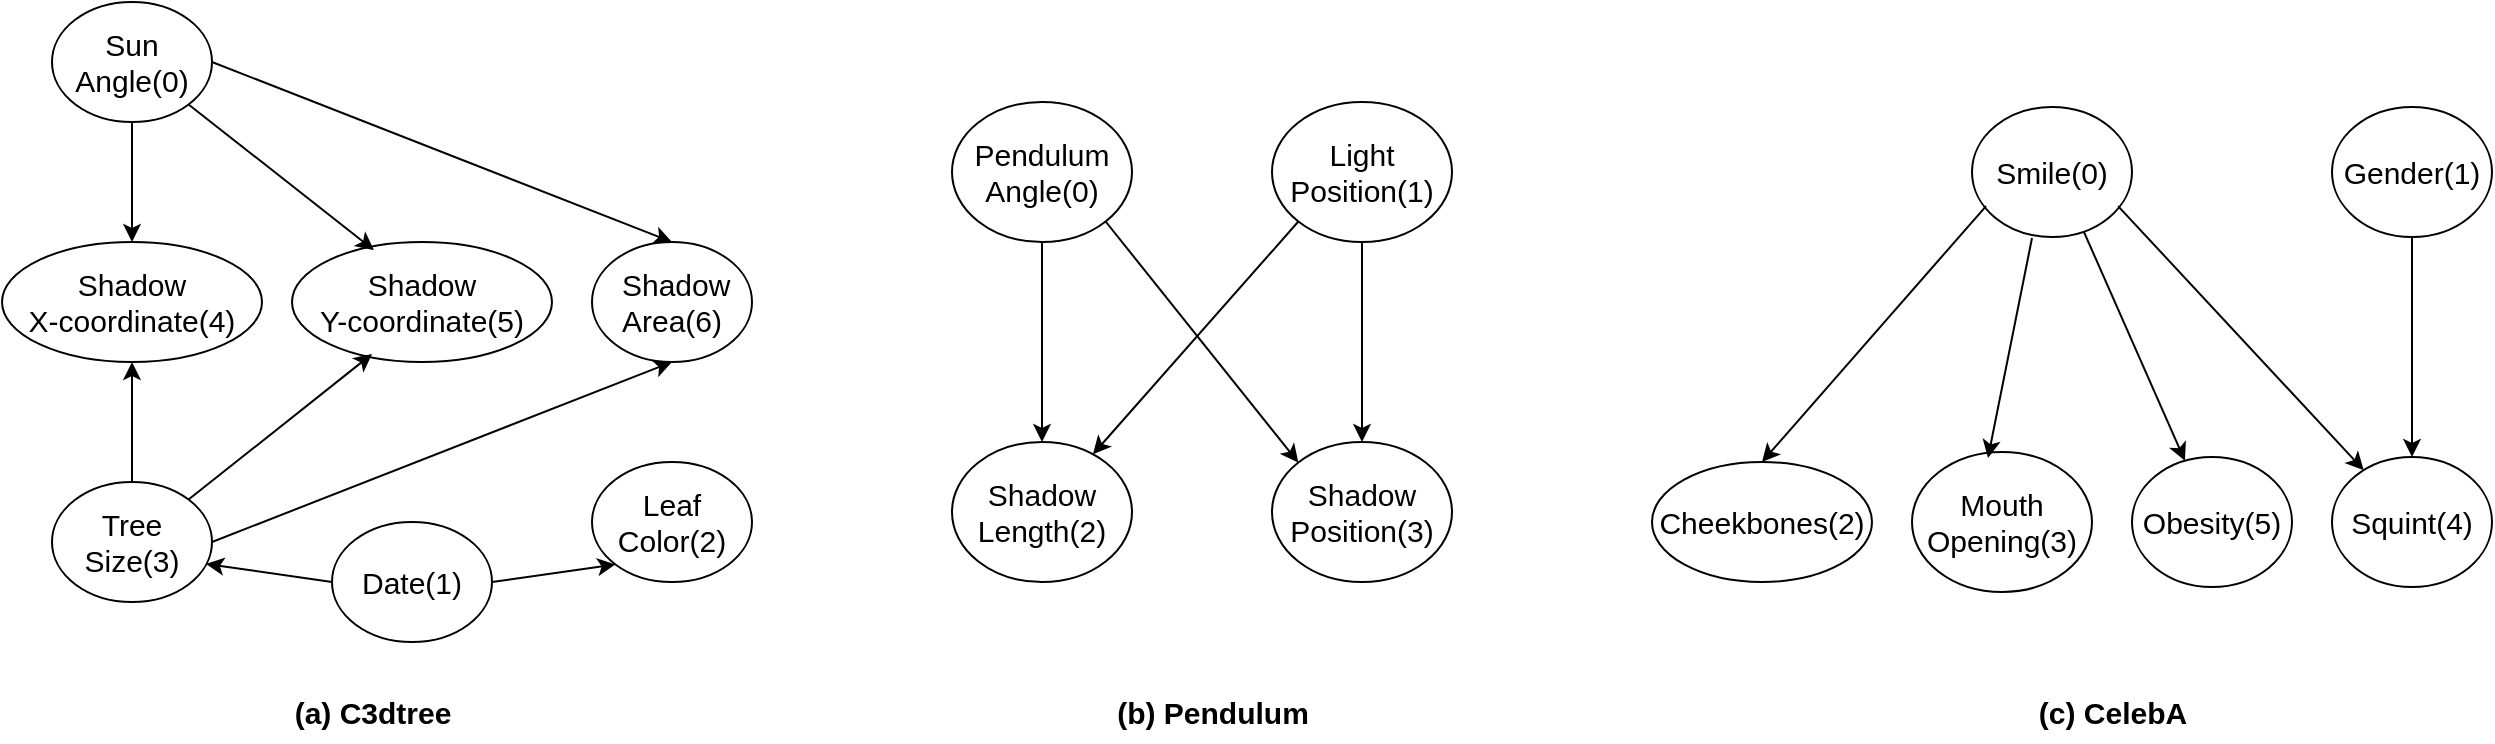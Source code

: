 <mxfile version="24.4.4" type="github">
  <diagram name="第 1 页" id="nXLrCAXywMhfkzrj3yQS">
    <mxGraphModel dx="2603" dy="772" grid="1" gridSize="10" guides="1" tooltips="1" connect="1" arrows="1" fold="1" page="1" pageScale="1" pageWidth="1169" pageHeight="827" math="0" shadow="0">
      <root>
        <mxCell id="0" />
        <mxCell id="1" parent="0" />
        <mxCell id="7ogSb8fjKF1HWpliJjE_-9" value="Date(1)" style="ellipse;whiteSpace=wrap;html=1;fontSize=15;" parent="1" vertex="1">
          <mxGeometry x="140" y="460" width="80" height="60" as="geometry" />
        </mxCell>
        <mxCell id="7ogSb8fjKF1HWpliJjE_-11" value="Sun Angle(0)" style="ellipse;whiteSpace=wrap;html=1;fontSize=15;" parent="1" vertex="1">
          <mxGeometry y="200" width="80" height="60" as="geometry" />
        </mxCell>
        <mxCell id="7ogSb8fjKF1HWpliJjE_-12" value="Leaf Color(2)" style="ellipse;whiteSpace=wrap;html=1;fontSize=15;" parent="1" vertex="1">
          <mxGeometry x="270" y="430" width="80" height="60" as="geometry" />
        </mxCell>
        <mxCell id="7ogSb8fjKF1HWpliJjE_-14" value="&lt;div&gt;Shadow&lt;/div&gt;X-coordinate(4)" style="ellipse;whiteSpace=wrap;html=1;fontSize=15;" parent="1" vertex="1">
          <mxGeometry x="-25" y="320" width="130" height="60" as="geometry" />
        </mxCell>
        <mxCell id="7ogSb8fjKF1HWpliJjE_-15" value="&amp;nbsp;Shadow Area(6)" style="ellipse;whiteSpace=wrap;html=1;fontSize=15;" parent="1" vertex="1">
          <mxGeometry x="270" y="320" width="80" height="60" as="geometry" />
        </mxCell>
        <mxCell id="7ogSb8fjKF1HWpliJjE_-16" value="&lt;div&gt;Tree&lt;/div&gt;Size(3)" style="ellipse;whiteSpace=wrap;html=1;fontSize=15;" parent="1" vertex="1">
          <mxGeometry y="440" width="80" height="60" as="geometry" />
        </mxCell>
        <mxCell id="hneB86rel0OWrAmVbkHW-1" value="&lt;div&gt;Shadow&lt;/div&gt;Y-coordinate(5)" style="ellipse;whiteSpace=wrap;html=1;fontSize=15;" parent="1" vertex="1">
          <mxGeometry x="120" y="320" width="130" height="60" as="geometry" />
        </mxCell>
        <mxCell id="hneB86rel0OWrAmVbkHW-2" value="" style="endArrow=classic;html=1;rounded=0;exitX=0.5;exitY=1;exitDx=0;exitDy=0;entryX=0.5;entryY=0;entryDx=0;entryDy=0;" parent="1" source="7ogSb8fjKF1HWpliJjE_-11" target="7ogSb8fjKF1HWpliJjE_-14" edge="1">
          <mxGeometry width="50" height="50" relative="1" as="geometry">
            <mxPoint x="390" y="410" as="sourcePoint" />
            <mxPoint x="440" y="360" as="targetPoint" />
          </mxGeometry>
        </mxCell>
        <mxCell id="hneB86rel0OWrAmVbkHW-3" value="" style="endArrow=classic;html=1;rounded=0;exitX=1;exitY=1;exitDx=0;exitDy=0;entryX=0.315;entryY=0.067;entryDx=0;entryDy=0;entryPerimeter=0;" parent="1" source="7ogSb8fjKF1HWpliJjE_-11" target="hneB86rel0OWrAmVbkHW-1" edge="1">
          <mxGeometry width="50" height="50" relative="1" as="geometry">
            <mxPoint x="390" y="410" as="sourcePoint" />
            <mxPoint x="440" y="360" as="targetPoint" />
          </mxGeometry>
        </mxCell>
        <mxCell id="hneB86rel0OWrAmVbkHW-4" value="" style="endArrow=classic;html=1;rounded=0;exitX=1;exitY=0.5;exitDx=0;exitDy=0;entryX=0.5;entryY=0;entryDx=0;entryDy=0;" parent="1" source="7ogSb8fjKF1HWpliJjE_-11" target="7ogSb8fjKF1HWpliJjE_-15" edge="1">
          <mxGeometry width="50" height="50" relative="1" as="geometry">
            <mxPoint x="390" y="410" as="sourcePoint" />
            <mxPoint x="440" y="360" as="targetPoint" />
          </mxGeometry>
        </mxCell>
        <mxCell id="hneB86rel0OWrAmVbkHW-5" value="" style="endArrow=classic;html=1;rounded=0;exitX=0.5;exitY=0;exitDx=0;exitDy=0;entryX=0.5;entryY=1;entryDx=0;entryDy=0;" parent="1" source="7ogSb8fjKF1HWpliJjE_-16" target="7ogSb8fjKF1HWpliJjE_-14" edge="1">
          <mxGeometry width="50" height="50" relative="1" as="geometry">
            <mxPoint x="390" y="410" as="sourcePoint" />
            <mxPoint x="440" y="360" as="targetPoint" />
          </mxGeometry>
        </mxCell>
        <mxCell id="hneB86rel0OWrAmVbkHW-6" value="" style="endArrow=classic;html=1;rounded=0;exitX=1;exitY=0;exitDx=0;exitDy=0;entryX=0.308;entryY=0.933;entryDx=0;entryDy=0;entryPerimeter=0;" parent="1" source="7ogSb8fjKF1HWpliJjE_-16" target="hneB86rel0OWrAmVbkHW-1" edge="1">
          <mxGeometry width="50" height="50" relative="1" as="geometry">
            <mxPoint x="390" y="410" as="sourcePoint" />
            <mxPoint x="440" y="360" as="targetPoint" />
          </mxGeometry>
        </mxCell>
        <mxCell id="hneB86rel0OWrAmVbkHW-7" value="" style="endArrow=classic;html=1;rounded=0;exitX=1;exitY=0.5;exitDx=0;exitDy=0;entryX=0.5;entryY=1;entryDx=0;entryDy=0;" parent="1" source="7ogSb8fjKF1HWpliJjE_-16" target="7ogSb8fjKF1HWpliJjE_-15" edge="1">
          <mxGeometry width="50" height="50" relative="1" as="geometry">
            <mxPoint x="390" y="410" as="sourcePoint" />
            <mxPoint x="440" y="360" as="targetPoint" />
          </mxGeometry>
        </mxCell>
        <mxCell id="hneB86rel0OWrAmVbkHW-10" value="" style="endArrow=classic;html=1;rounded=0;exitX=0;exitY=0.5;exitDx=0;exitDy=0;entryX=0.963;entryY=0.683;entryDx=0;entryDy=0;entryPerimeter=0;" parent="1" source="7ogSb8fjKF1HWpliJjE_-9" target="7ogSb8fjKF1HWpliJjE_-16" edge="1">
          <mxGeometry width="50" height="50" relative="1" as="geometry">
            <mxPoint x="390" y="410" as="sourcePoint" />
            <mxPoint x="440" y="360" as="targetPoint" />
          </mxGeometry>
        </mxCell>
        <mxCell id="hneB86rel0OWrAmVbkHW-11" value="" style="endArrow=classic;html=1;rounded=0;exitX=1;exitY=0.5;exitDx=0;exitDy=0;entryX=0;entryY=1;entryDx=0;entryDy=0;" parent="1" source="7ogSb8fjKF1HWpliJjE_-9" target="7ogSb8fjKF1HWpliJjE_-12" edge="1">
          <mxGeometry width="50" height="50" relative="1" as="geometry">
            <mxPoint x="390" y="410" as="sourcePoint" />
            <mxPoint x="440" y="360" as="targetPoint" />
          </mxGeometry>
        </mxCell>
        <mxCell id="hneB86rel0OWrAmVbkHW-12" value="Pendulum Angle(0)" style="ellipse;whiteSpace=wrap;html=1;fontSize=15;" parent="1" vertex="1">
          <mxGeometry x="450" y="250" width="90" height="70" as="geometry" />
        </mxCell>
        <mxCell id="hneB86rel0OWrAmVbkHW-14" value="Shadow Position(3)" style="ellipse;whiteSpace=wrap;html=1;fontSize=15;" parent="1" vertex="1">
          <mxGeometry x="610" y="420" width="90" height="70" as="geometry" />
        </mxCell>
        <mxCell id="hneB86rel0OWrAmVbkHW-15" value="&lt;div&gt;Light &lt;span style=&quot;background-color: initial;&quot;&gt;Position(1)&lt;/span&gt;&lt;/div&gt;" style="ellipse;whiteSpace=wrap;html=1;fontSize=15;" parent="1" vertex="1">
          <mxGeometry x="610" y="250" width="90" height="70" as="geometry" />
        </mxCell>
        <mxCell id="hneB86rel0OWrAmVbkHW-16" value="Shadow Length(2)" style="ellipse;whiteSpace=wrap;html=1;fontSize=15;" parent="1" vertex="1">
          <mxGeometry x="450" y="420" width="90" height="70" as="geometry" />
        </mxCell>
        <mxCell id="hneB86rel0OWrAmVbkHW-17" value="" style="endArrow=classic;html=1;rounded=0;exitX=0.5;exitY=1;exitDx=0;exitDy=0;entryX=0.5;entryY=0;entryDx=0;entryDy=0;" parent="1" source="hneB86rel0OWrAmVbkHW-12" target="hneB86rel0OWrAmVbkHW-16" edge="1">
          <mxGeometry width="50" height="50" relative="1" as="geometry">
            <mxPoint x="390" y="410" as="sourcePoint" />
            <mxPoint x="440" y="360" as="targetPoint" />
          </mxGeometry>
        </mxCell>
        <mxCell id="hneB86rel0OWrAmVbkHW-18" value="" style="endArrow=classic;html=1;rounded=0;exitX=1;exitY=1;exitDx=0;exitDy=0;entryX=0;entryY=0;entryDx=0;entryDy=0;" parent="1" source="hneB86rel0OWrAmVbkHW-12" target="hneB86rel0OWrAmVbkHW-14" edge="1">
          <mxGeometry width="50" height="50" relative="1" as="geometry">
            <mxPoint x="390" y="410" as="sourcePoint" />
            <mxPoint x="440" y="360" as="targetPoint" />
          </mxGeometry>
        </mxCell>
        <mxCell id="hneB86rel0OWrAmVbkHW-19" value="" style="endArrow=classic;html=1;rounded=0;exitX=0;exitY=1;exitDx=0;exitDy=0;" parent="1" source="hneB86rel0OWrAmVbkHW-15" target="hneB86rel0OWrAmVbkHW-16" edge="1">
          <mxGeometry width="50" height="50" relative="1" as="geometry">
            <mxPoint x="390" y="410" as="sourcePoint" />
            <mxPoint x="440" y="360" as="targetPoint" />
          </mxGeometry>
        </mxCell>
        <mxCell id="hneB86rel0OWrAmVbkHW-20" value="" style="endArrow=classic;html=1;rounded=0;exitX=0.5;exitY=1;exitDx=0;exitDy=0;entryX=0.5;entryY=0;entryDx=0;entryDy=0;" parent="1" source="hneB86rel0OWrAmVbkHW-15" target="hneB86rel0OWrAmVbkHW-14" edge="1">
          <mxGeometry width="50" height="50" relative="1" as="geometry">
            <mxPoint x="390" y="410" as="sourcePoint" />
            <mxPoint x="440" y="360" as="targetPoint" />
          </mxGeometry>
        </mxCell>
        <mxCell id="hneB86rel0OWrAmVbkHW-21" value="Smile(0)" style="ellipse;whiteSpace=wrap;html=1;fontSize=15;" parent="1" vertex="1">
          <mxGeometry x="960" y="252.5" width="80" height="65" as="geometry" />
        </mxCell>
        <mxCell id="hneB86rel0OWrAmVbkHW-22" value="Obesity(5)" style="ellipse;whiteSpace=wrap;html=1;fontSize=15;" parent="1" vertex="1">
          <mxGeometry x="1040" y="427.5" width="80" height="65" as="geometry" />
        </mxCell>
        <mxCell id="hneB86rel0OWrAmVbkHW-23" value="Gender(1)" style="ellipse;whiteSpace=wrap;html=1;fontSize=15;" parent="1" vertex="1">
          <mxGeometry x="1140" y="252.5" width="80" height="65" as="geometry" />
        </mxCell>
        <mxCell id="hneB86rel0OWrAmVbkHW-24" value="Squint(4)" style="ellipse;whiteSpace=wrap;html=1;fontSize=15;" parent="1" vertex="1">
          <mxGeometry x="1140" y="427.5" width="80" height="65" as="geometry" />
        </mxCell>
        <mxCell id="hneB86rel0OWrAmVbkHW-25" value="Cheekbones(2)" style="ellipse;whiteSpace=wrap;html=1;fontSize=15;" parent="1" vertex="1">
          <mxGeometry x="800" y="430" width="110" height="60" as="geometry" />
        </mxCell>
        <mxCell id="hneB86rel0OWrAmVbkHW-26" value="Mouth Opening(3)" style="ellipse;whiteSpace=wrap;html=1;fontSize=15;" parent="1" vertex="1">
          <mxGeometry x="930" y="425" width="90" height="70" as="geometry" />
        </mxCell>
        <mxCell id="hneB86rel0OWrAmVbkHW-27" value="" style="endArrow=classic;html=1;rounded=0;exitX=0.088;exitY=0.762;exitDx=0;exitDy=0;entryX=0.5;entryY=0;entryDx=0;entryDy=0;exitPerimeter=0;" parent="1" source="hneB86rel0OWrAmVbkHW-21" target="hneB86rel0OWrAmVbkHW-25" edge="1">
          <mxGeometry width="50" height="50" relative="1" as="geometry">
            <mxPoint x="520" y="410" as="sourcePoint" />
            <mxPoint x="570" y="360" as="targetPoint" />
          </mxGeometry>
        </mxCell>
        <mxCell id="hneB86rel0OWrAmVbkHW-28" value="" style="endArrow=classic;html=1;rounded=0;entryX=0.422;entryY=0.043;entryDx=0;entryDy=0;entryPerimeter=0;exitX=0.375;exitY=1.008;exitDx=0;exitDy=0;exitPerimeter=0;" parent="1" source="hneB86rel0OWrAmVbkHW-21" target="hneB86rel0OWrAmVbkHW-26" edge="1">
          <mxGeometry width="50" height="50" relative="1" as="geometry">
            <mxPoint x="990" y="320" as="sourcePoint" />
            <mxPoint x="970" y="420" as="targetPoint" />
          </mxGeometry>
        </mxCell>
        <mxCell id="hneB86rel0OWrAmVbkHW-30" value="" style="endArrow=classic;html=1;rounded=0;exitX=0.7;exitY=0.962;exitDx=0;exitDy=0;exitPerimeter=0;" parent="1" source="hneB86rel0OWrAmVbkHW-21" target="hneB86rel0OWrAmVbkHW-22" edge="1">
          <mxGeometry width="50" height="50" relative="1" as="geometry">
            <mxPoint x="1010" y="320" as="sourcePoint" />
            <mxPoint x="570" y="360" as="targetPoint" />
          </mxGeometry>
        </mxCell>
        <mxCell id="hneB86rel0OWrAmVbkHW-31" value="" style="endArrow=classic;html=1;rounded=0;exitX=0.913;exitY=0.762;exitDx=0;exitDy=0;exitPerimeter=0;" parent="1" source="hneB86rel0OWrAmVbkHW-21" target="hneB86rel0OWrAmVbkHW-24" edge="1">
          <mxGeometry width="50" height="50" relative="1" as="geometry">
            <mxPoint x="1150" y="580" as="sourcePoint" />
            <mxPoint x="1200" y="530" as="targetPoint" />
          </mxGeometry>
        </mxCell>
        <mxCell id="hneB86rel0OWrAmVbkHW-32" value="" style="endArrow=classic;html=1;rounded=0;exitX=0.5;exitY=1;exitDx=0;exitDy=0;entryX=0.5;entryY=0;entryDx=0;entryDy=0;" parent="1" source="hneB86rel0OWrAmVbkHW-23" target="hneB86rel0OWrAmVbkHW-24" edge="1">
          <mxGeometry width="50" height="50" relative="1" as="geometry">
            <mxPoint x="1200" y="580" as="sourcePoint" />
            <mxPoint x="1250" y="530" as="targetPoint" />
          </mxGeometry>
        </mxCell>
        <mxCell id="hneB86rel0OWrAmVbkHW-33" value="(a) C3dtree" style="text;html=1;align=center;verticalAlign=middle;resizable=0;points=[];autosize=1;strokeColor=none;fillColor=none;fontSize=15;fontStyle=1" parent="1" vertex="1">
          <mxGeometry x="110" y="540" width="100" height="30" as="geometry" />
        </mxCell>
        <mxCell id="hneB86rel0OWrAmVbkHW-34" value="(b) Pendulum" style="text;html=1;align=center;verticalAlign=middle;resizable=0;points=[];autosize=1;strokeColor=none;fillColor=none;fontSize=15;fontStyle=1" parent="1" vertex="1">
          <mxGeometry x="525" y="540" width="110" height="30" as="geometry" />
        </mxCell>
        <mxCell id="hneB86rel0OWrAmVbkHW-35" value="(c) CelebA" style="text;html=1;align=center;verticalAlign=middle;resizable=0;points=[];autosize=1;strokeColor=none;fillColor=none;fontSize=15;fontStyle=1" parent="1" vertex="1">
          <mxGeometry x="985" y="540" width="90" height="30" as="geometry" />
        </mxCell>
      </root>
    </mxGraphModel>
  </diagram>
</mxfile>
